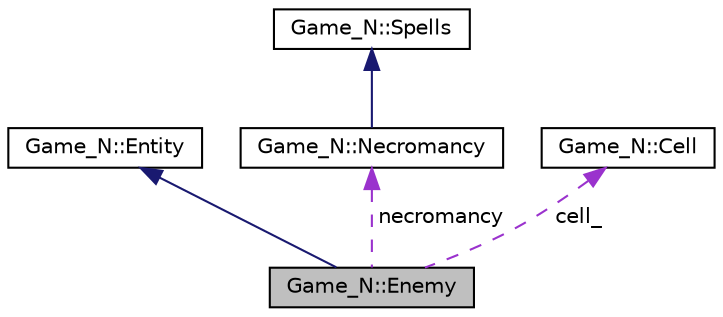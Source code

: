 digraph "Game_N::Enemy"
{
 // LATEX_PDF_SIZE
  edge [fontname="Helvetica",fontsize="10",labelfontname="Helvetica",labelfontsize="10"];
  node [fontname="Helvetica",fontsize="10",shape=record];
  Node1 [label="Game_N::Enemy",height=0.2,width=0.4,color="black", fillcolor="grey75", style="filled", fontcolor="black",tooltip=" "];
  Node2 -> Node1 [dir="back",color="midnightblue",fontsize="10",style="solid"];
  Node2 [label="Game_N::Entity",height=0.2,width=0.4,color="black", fillcolor="white", style="filled",URL="$classGame__N_1_1Entity.html",tooltip=" "];
  Node3 -> Node1 [dir="back",color="darkorchid3",fontsize="10",style="dashed",label=" necromancy" ];
  Node3 [label="Game_N::Necromancy",height=0.2,width=0.4,color="black", fillcolor="white", style="filled",URL="$classGame__N_1_1Necromancy.html",tooltip=" "];
  Node4 -> Node3 [dir="back",color="midnightblue",fontsize="10",style="solid"];
  Node4 [label="Game_N::Spells",height=0.2,width=0.4,color="black", fillcolor="white", style="filled",URL="$classGame__N_1_1Spells.html",tooltip=" "];
  Node5 -> Node1 [dir="back",color="darkorchid3",fontsize="10",style="dashed",label=" cell_" ];
  Node5 [label="Game_N::Cell",height=0.2,width=0.4,color="black", fillcolor="white", style="filled",URL="$classGame__N_1_1Cell.html",tooltip=" "];
}
